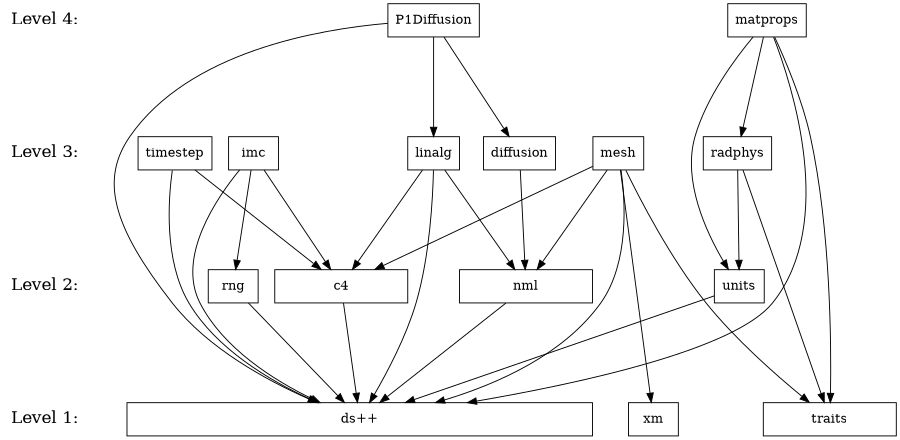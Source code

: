 digraph draco_level {
  /* graph attributes */
    center=1;
    size="6,4";
    ranksep=1.5;
    
  /* levels */
    level1 [shape=plaintext, label="Level 1:", fontsize=18];
    level2 [shape=plaintext, label="Level 2:", fontsize=18];
    level3 [shape=plaintext, label="Level 3:", fontsize=18];
    level4 [shape=plaintext, label="Level 4:", fontsize=18];
    
    level4 -> level3 -> level2 -> level1 [style=invis];
    
  /* packages */
    
  /* level 1 */
    dsxx [shape=box, label="ds++", width=7];
    traits [shape=box, label="traits" width=2];
    xm [shape=box, label="xm"];
    
  /* level 2 */
    c4 [shape=box, label="c4", width=2];
    rng [shape=box, label="rng"];
    nml [shape=box, label="nml", width=2];
    units [shape=box, label="units"];
    
  /* level 3 */
    mesh [shape=box, label="mesh"];
    diffusion [shape=box, label="diffusion"];
    imc [shape=box, label="imc"];
    linalg [shape=box, label="linalg"];
    radphys [shape=box, label="radphys"];
    timestep [shape=box, label="timestep"];
    
  /* level 4 */
    p1diffusion [shape=box, label="P1Diffusion"];
    matprops [shape=box, label="matprops"];
    
  /* dependencies */
    {rank=same; level1 traits dsxx xm}
    {rank=same; level2 c4 rng nml units}
    {rank=same; level3 mesh diffusion imc linalg radphys timestep}
    {rank=same; level4 p1diffusion matprops}
    
  /* draco packages */
  /* level 2 */
    rng -> dsxx;
    c4 -> dsxx;
    nml -> dsxx;
    units -> dsxx;
  /* level 3 */
    diffusion -> nml;
    linalg -> {dsxx nml c4};
    radphys -> {units traits};
    mesh -> {dsxx c4 nml xm traits};
    timestep -> {dsxx c4};
    imc -> {dsxx c4 rng};
  /* level 4 */
    p1diffusion -> {linalg diffusion dsxx};
    matprops -> {units radphys traits dsxx};
}
